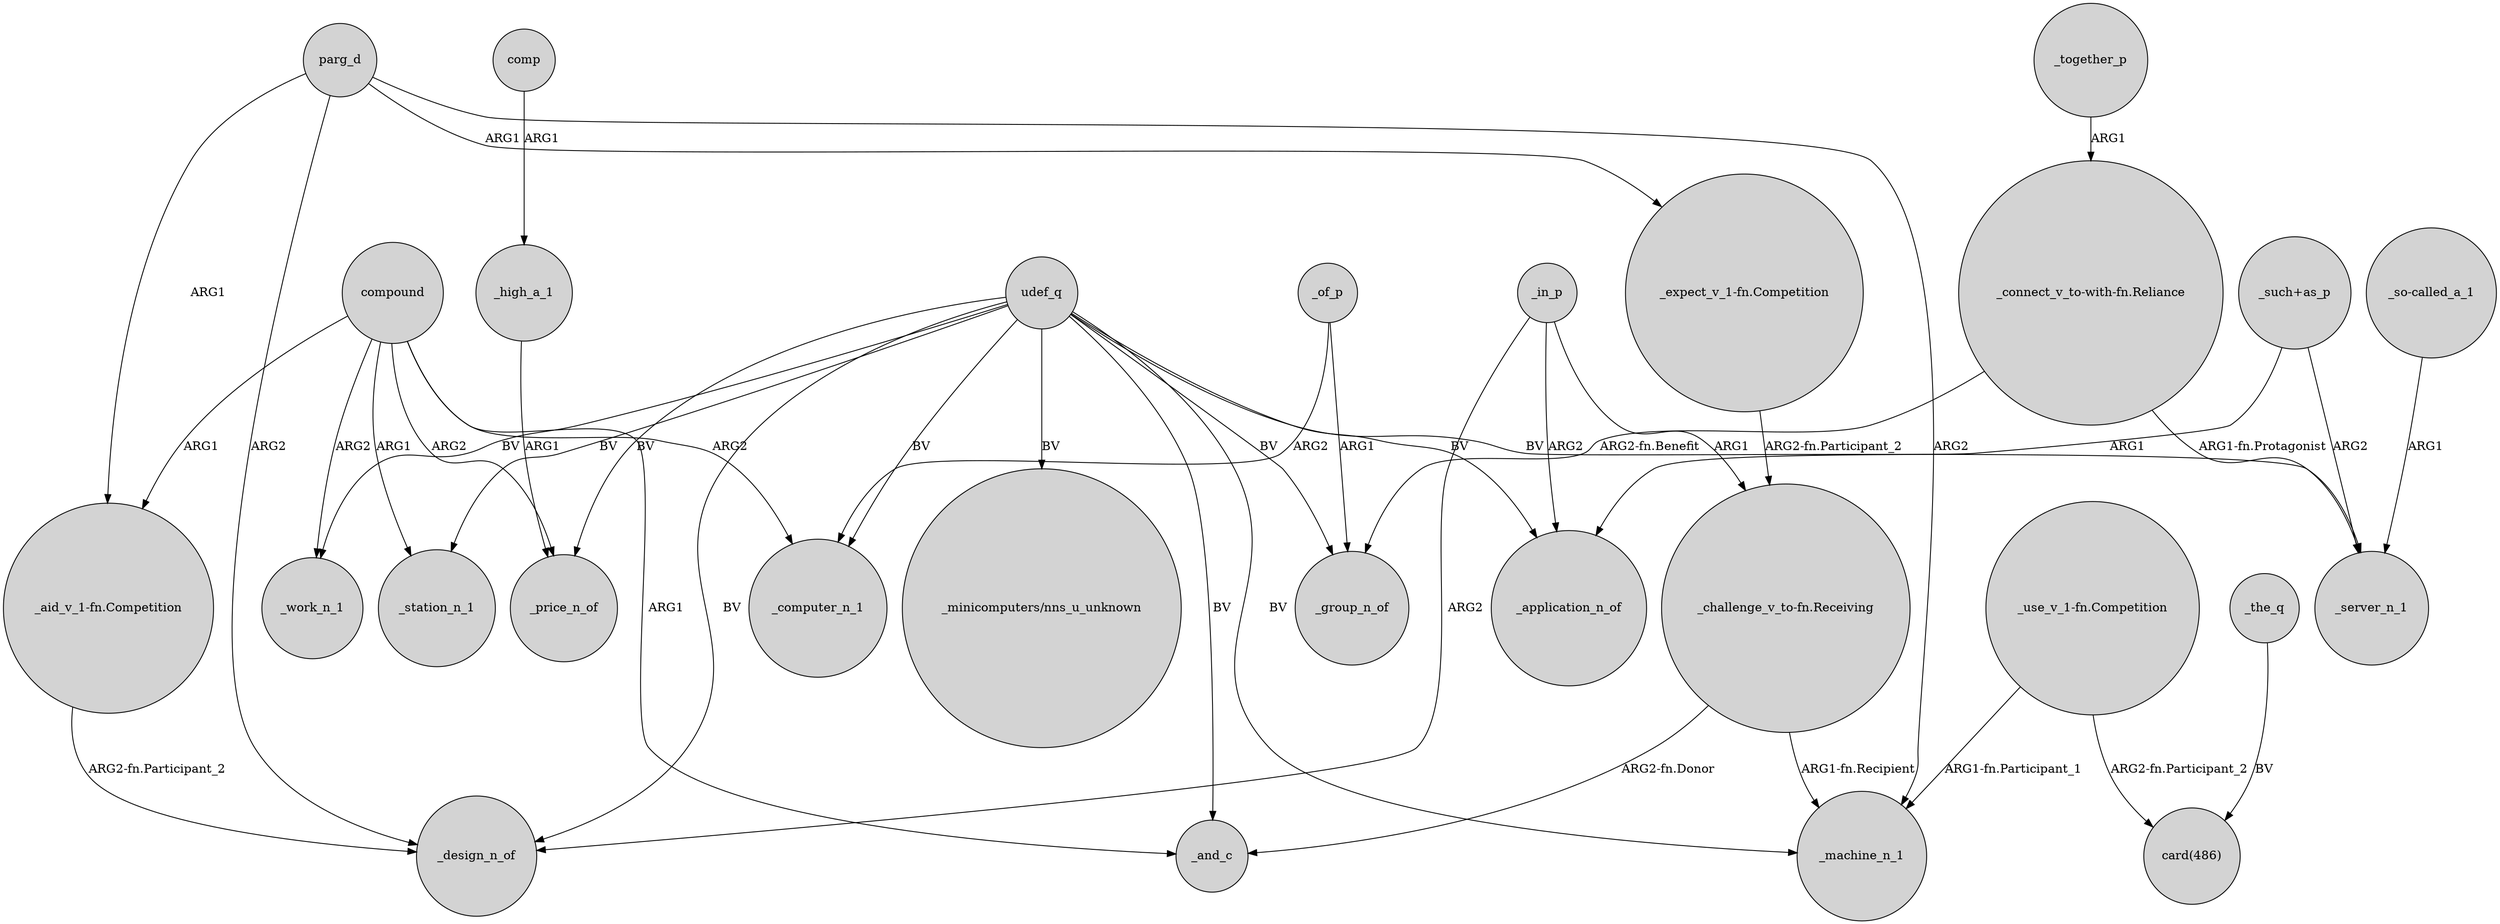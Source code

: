 digraph {
	node [shape=circle style=filled]
	compound -> _and_c [label=ARG1]
	udef_q -> _design_n_of [label=BV]
	_in_p -> _design_n_of [label=ARG2]
	"_so-called_a_1" -> _server_n_1 [label=ARG1]
	udef_q -> _group_n_of [label=BV]
	compound -> _station_n_1 [label=ARG1]
	udef_q -> _price_n_of [label=BV]
	_together_p -> "_connect_v_to-with-fn.Reliance" [label=ARG1]
	udef_q -> "_minicomputers/nns_u_unknown" [label=BV]
	compound -> _work_n_1 [label=ARG2]
	compound -> _computer_n_1 [label=ARG2]
	"_challenge_v_to-fn.Receiving" -> _and_c [label="ARG2-fn.Donor"]
	udef_q -> _work_n_1 [label=BV]
	"_such+as_p" -> _application_n_of [label=ARG1]
	udef_q -> _and_c [label=BV]
	"_expect_v_1-fn.Competition" -> "_challenge_v_to-fn.Receiving" [label="ARG2-fn.Participant_2"]
	"_aid_v_1-fn.Competition" -> _design_n_of [label="ARG2-fn.Participant_2"]
	_high_a_1 -> _price_n_of [label=ARG1]
	"_connect_v_to-with-fn.Reliance" -> _group_n_of [label="ARG2-fn.Benefit"]
	_the_q -> "card(486)" [label=BV]
	"_connect_v_to-with-fn.Reliance" -> _server_n_1 [label="ARG1-fn.Protagonist"]
	_in_p -> "_challenge_v_to-fn.Receiving" [label=ARG1]
	"_use_v_1-fn.Competition" -> _machine_n_1 [label="ARG1-fn.Participant_1"]
	compound -> _price_n_of [label=ARG2]
	udef_q -> _machine_n_1 [label=BV]
	comp -> _high_a_1 [label=ARG1]
	parg_d -> "_aid_v_1-fn.Competition" [label=ARG1]
	udef_q -> _computer_n_1 [label=BV]
	udef_q -> _station_n_1 [label=BV]
	_in_p -> _application_n_of [label=ARG2]
	parg_d -> "_expect_v_1-fn.Competition" [label=ARG1]
	"_challenge_v_to-fn.Receiving" -> _machine_n_1 [label="ARG1-fn.Recipient"]
	udef_q -> _application_n_of [label=BV]
	compound -> "_aid_v_1-fn.Competition" [label=ARG1]
	udef_q -> _server_n_1 [label=BV]
	_of_p -> _group_n_of [label=ARG1]
	parg_d -> _machine_n_1 [label=ARG2]
	parg_d -> _design_n_of [label=ARG2]
	"_use_v_1-fn.Competition" -> "card(486)" [label="ARG2-fn.Participant_2"]
	_of_p -> _computer_n_1 [label=ARG2]
	"_such+as_p" -> _server_n_1 [label=ARG2]
}

